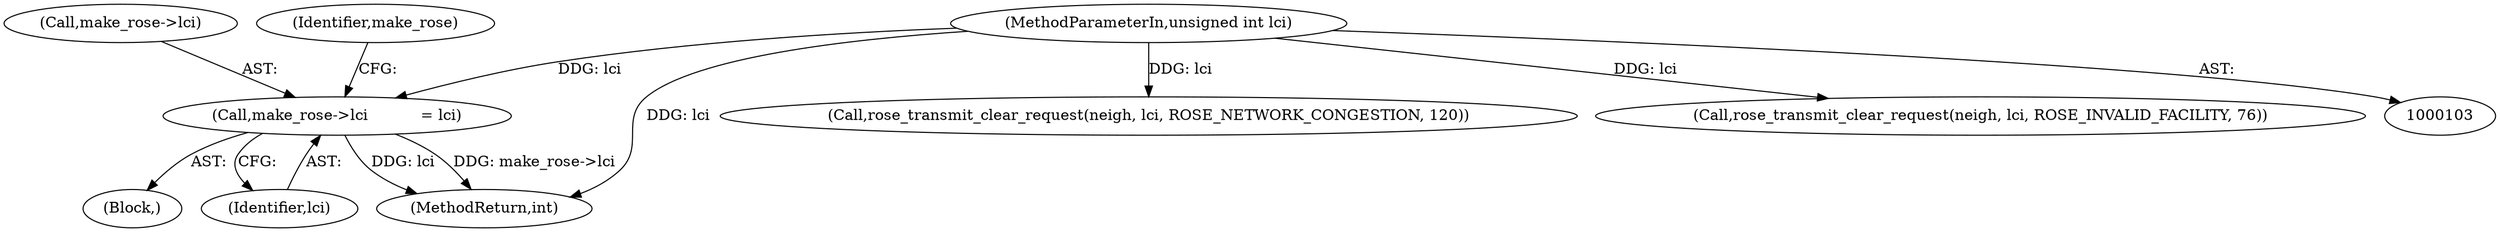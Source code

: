 digraph "0_linux_e0bccd315db0c2f919e7fcf9cb60db21d9986f52@pointer" {
"1000223" [label="(Call,make_rose->lci           = lci)"];
"1000107" [label="(MethodParameterIn,unsigned int lci)"];
"1000224" [label="(Call,make_rose->lci)"];
"1000108" [label="(Block,)"];
"1000223" [label="(Call,make_rose->lci           = lci)"];
"1000227" [label="(Identifier,lci)"];
"1000230" [label="(Identifier,make_rose)"];
"1000409" [label="(MethodReturn,int)"];
"1000202" [label="(Call,rose_transmit_clear_request(neigh, lci, ROSE_NETWORK_CONGESTION, 120))"];
"1000169" [label="(Call,rose_transmit_clear_request(neigh, lci, ROSE_INVALID_FACILITY, 76))"];
"1000107" [label="(MethodParameterIn,unsigned int lci)"];
"1000223" -> "1000108"  [label="AST: "];
"1000223" -> "1000227"  [label="CFG: "];
"1000224" -> "1000223"  [label="AST: "];
"1000227" -> "1000223"  [label="AST: "];
"1000230" -> "1000223"  [label="CFG: "];
"1000223" -> "1000409"  [label="DDG: lci"];
"1000223" -> "1000409"  [label="DDG: make_rose->lci"];
"1000107" -> "1000223"  [label="DDG: lci"];
"1000107" -> "1000103"  [label="AST: "];
"1000107" -> "1000409"  [label="DDG: lci"];
"1000107" -> "1000169"  [label="DDG: lci"];
"1000107" -> "1000202"  [label="DDG: lci"];
}
